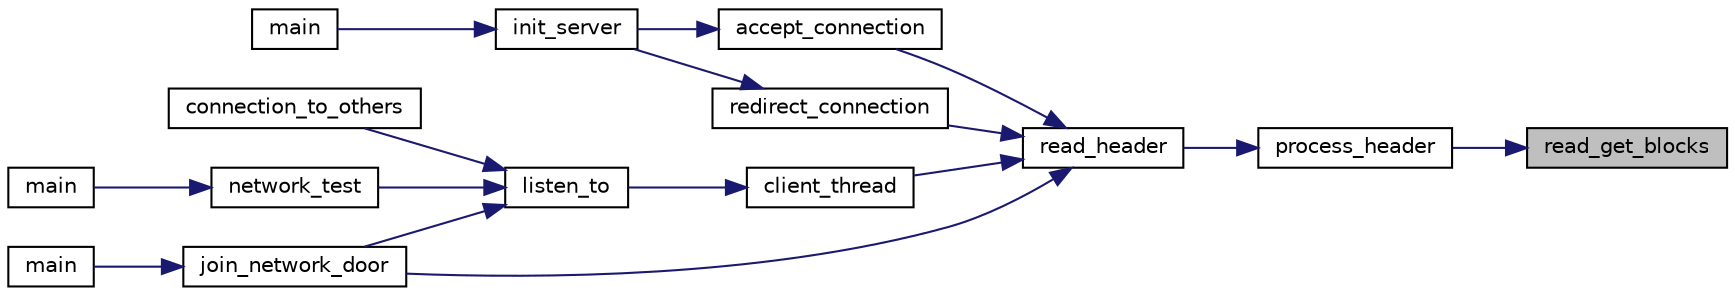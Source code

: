 digraph "read_get_blocks"
{
 // LATEX_PDF_SIZE
  edge [fontname="Helvetica",fontsize="10",labelfontname="Helvetica",labelfontsize="10"];
  node [fontname="Helvetica",fontsize="10",shape=record];
  rankdir="RL";
  Node1 [label="read_get_blocks",height=0.2,width=0.4,color="black", fillcolor="grey75", style="filled", fontcolor="black",tooltip=" "];
  Node1 -> Node2 [dir="back",color="midnightblue",fontsize="10",style="solid",fontname="Helvetica"];
  Node2 [label="process_header",height=0.2,width=0.4,color="black", fillcolor="white", style="filled",URL="$get__data_8c.html#acf73eaf498a41a592973793346c358d7",tooltip=" "];
  Node2 -> Node3 [dir="back",color="midnightblue",fontsize="10",style="solid",fontname="Helvetica"];
  Node3 [label="read_header",height=0.2,width=0.4,color="black", fillcolor="white", style="filled",URL="$get__data_8c.html#a1f63104d8a019196f59d848bacafcaf0",tooltip="Waits a header in 'sockfd', reads it and processes it."];
  Node3 -> Node4 [dir="back",color="midnightblue",fontsize="10",style="solid",fontname="Helvetica"];
  Node4 [label="accept_connection",height=0.2,width=0.4,color="black", fillcolor="white", style="filled",URL="$core_2network_2server_8c.html#a51b8c8c4c2582cc90f8155bd9eaab4c0",tooltip=" "];
  Node4 -> Node5 [dir="back",color="midnightblue",fontsize="10",style="solid",fontname="Helvetica"];
  Node5 [label="init_server",height=0.2,width=0.4,color="black", fillcolor="white", style="filled",URL="$core_2network_2server_8c.html#a10fb306879537348fffef6ae68f70640",tooltip="Launches a server instance, connected to the peer-to-peer network 'hostname'."];
  Node5 -> Node6 [dir="back",color="midnightblue",fontsize="10",style="solid",fontname="Helvetica"];
  Node6 [label="main",height=0.2,width=0.4,color="black", fillcolor="white", style="filled",URL="$server_8c.html#ae66f6b31b5ad750f1fe042a706a4e3d4",tooltip=" "];
  Node3 -> Node7 [dir="back",color="midnightblue",fontsize="10",style="solid",fontname="Helvetica"];
  Node7 [label="client_thread",height=0.2,width=0.4,color="black", fillcolor="white", style="filled",URL="$core_2network_2client_8c.html#a351b786eb662460f254da2ff204fcfcc",tooltip=" "];
  Node7 -> Node8 [dir="back",color="midnightblue",fontsize="10",style="solid",fontname="Helvetica"];
  Node8 [label="listen_to",height=0.2,width=0.4,color="black", fillcolor="white", style="filled",URL="$core_2network_2client_8c.html#a3d1ce0194b7697343dc0e04866ac4935",tooltip="Tries to connect to the peer-to-peer network via a node in the Node structure."];
  Node8 -> Node9 [dir="back",color="midnightblue",fontsize="10",style="solid",fontname="Helvetica"];
  Node9 [label="connection_to_others",height=0.2,width=0.4,color="black", fillcolor="white", style="filled",URL="$client_8c.html#ab7126685bb9b5dc07de54dbb8a8ba89d",tooltip=" "];
  Node8 -> Node10 [dir="back",color="midnightblue",fontsize="10",style="solid",fontname="Helvetica"];
  Node10 [label="join_network_door",height=0.2,width=0.4,color="black", fillcolor="white", style="filled",URL="$client_8c.html#a4bc5d82e85996fecc53fe3e97c2a7b98",tooltip=" "];
  Node10 -> Node11 [dir="back",color="midnightblue",fontsize="10",style="solid",fontname="Helvetica"];
  Node11 [label="main",height=0.2,width=0.4,color="black", fillcolor="white", style="filled",URL="$client_8c.html#ae66f6b31b5ad750f1fe042a706a4e3d4",tooltip=" "];
  Node8 -> Node12 [dir="back",color="midnightblue",fontsize="10",style="solid",fontname="Helvetica"];
  Node12 [label="network_test",height=0.2,width=0.4,color="black", fillcolor="white", style="filled",URL="$client__test_8c.html#ade76ed0fdf28b393fbdc89e611688256",tooltip=" "];
  Node12 -> Node13 [dir="back",color="midnightblue",fontsize="10",style="solid",fontname="Helvetica"];
  Node13 [label="main",height=0.2,width=0.4,color="black", fillcolor="white", style="filled",URL="$unit__testing_8c.html#ae66f6b31b5ad750f1fe042a706a4e3d4",tooltip=" "];
  Node3 -> Node10 [dir="back",color="midnightblue",fontsize="10",style="solid",fontname="Helvetica"];
  Node3 -> Node14 [dir="back",color="midnightblue",fontsize="10",style="solid",fontname="Helvetica"];
  Node14 [label="redirect_connection",height=0.2,width=0.4,color="black", fillcolor="white", style="filled",URL="$core_2network_2server_8c.html#a84cf9ceb7f864ec15c6a0a51fec348ed",tooltip=" "];
  Node14 -> Node5 [dir="back",color="midnightblue",fontsize="10",style="solid",fontname="Helvetica"];
}
